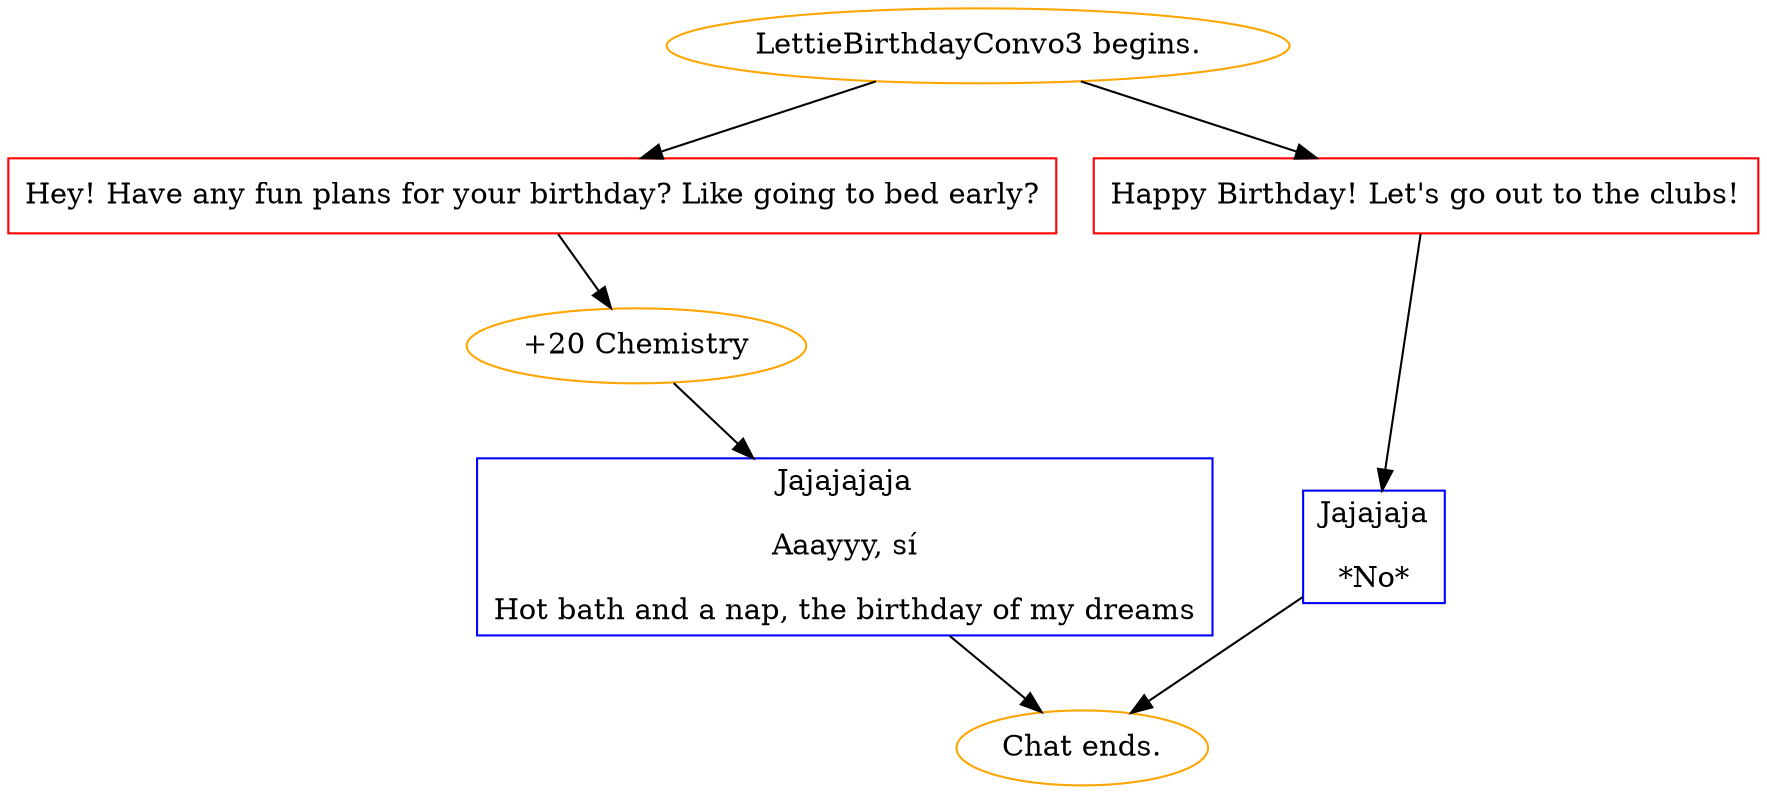 digraph {
	"LettieBirthdayConvo3 begins." [color=orange];
		"LettieBirthdayConvo3 begins." -> j2314986643;
		"LettieBirthdayConvo3 begins." -> j1274433064;
	j2314986643 [label="Hey! Have any fun plans for your birthday? Like going to bed early?",shape=box,color=red];
		j2314986643 -> j2394407171;
	j1274433064 [label="Happy Birthday! Let's go out to the clubs!",shape=box,color=red];
		j1274433064 -> j2679534540;
	j2394407171 [label="+20 Chemistry",color=orange];
		j2394407171 -> j1501517806;
	j2679534540 [label="Jajajaja
*No*",shape=box,color=blue];
		j2679534540 -> "Chat ends.";
	j1501517806 [label="Jajajajaja
Aaayyy, sí
Hot bath and a nap, the birthday of my dreams",shape=box,color=blue];
		j1501517806 -> "Chat ends.";
	"Chat ends." [color=orange];
}